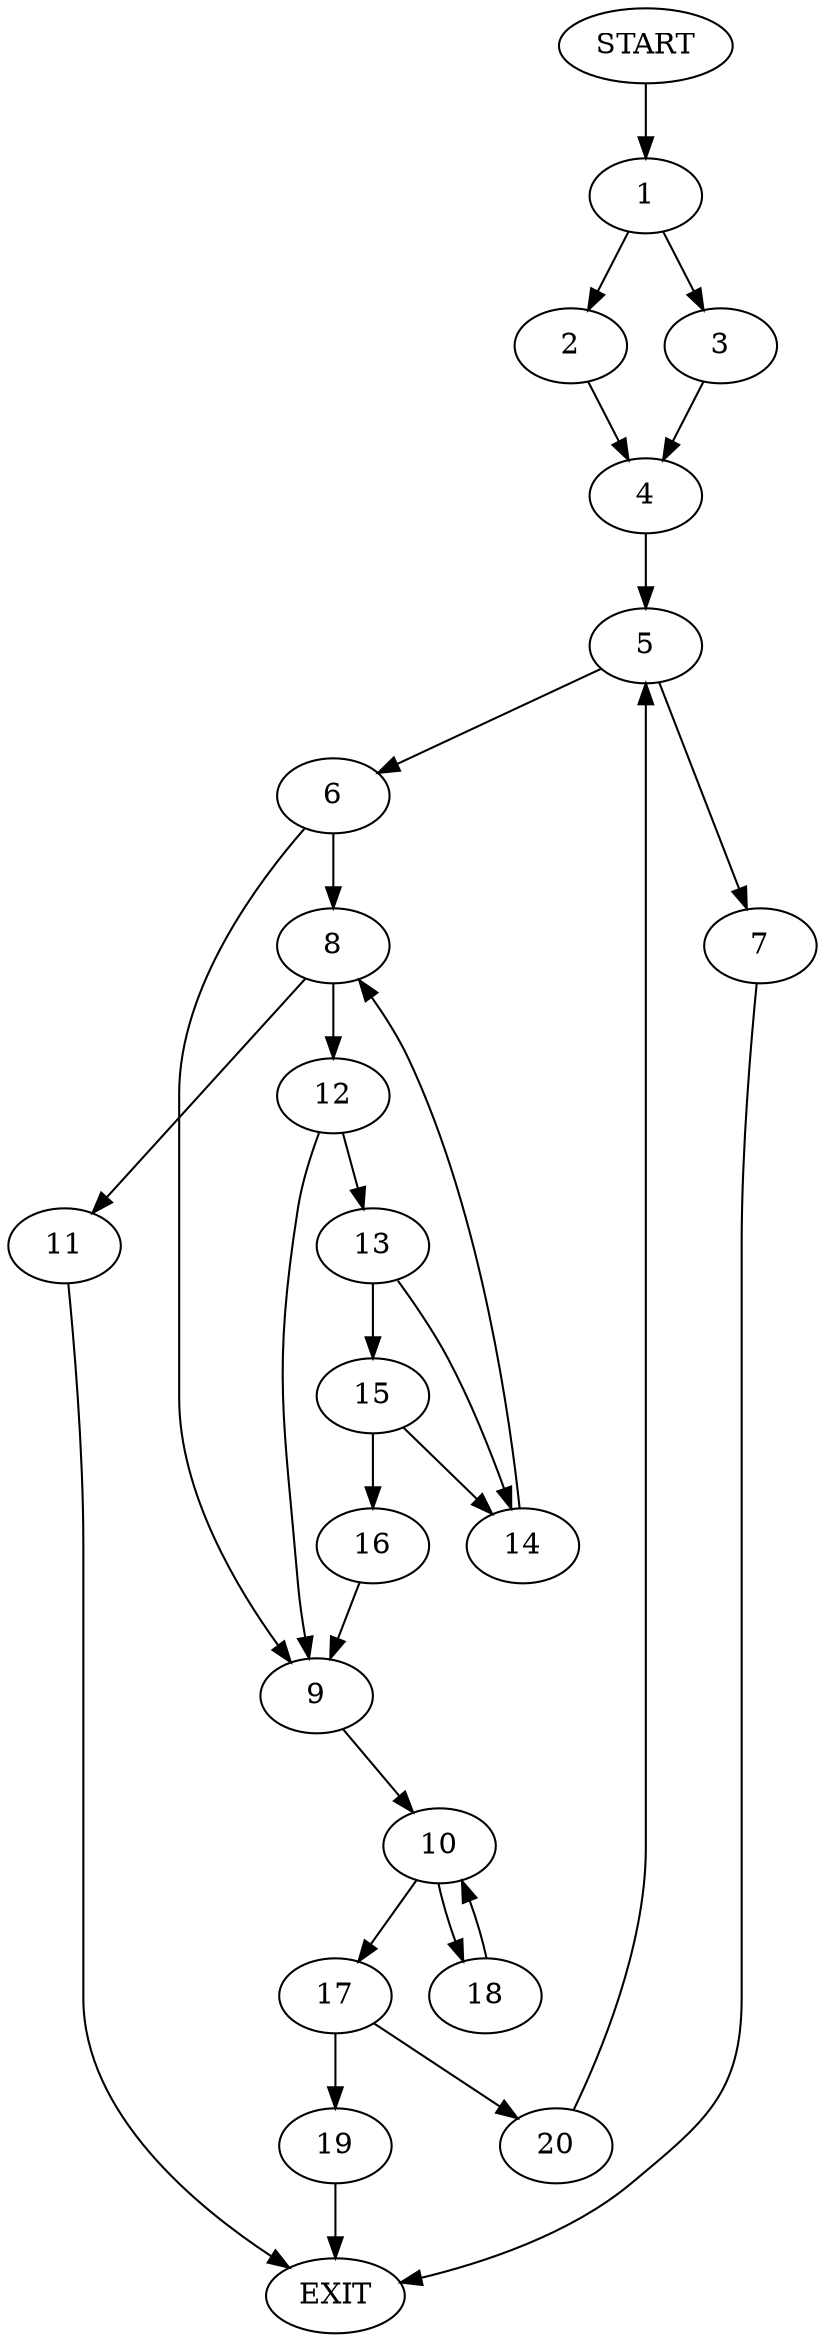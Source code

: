 digraph {
0 [label="START"]
21 [label="EXIT"]
0 -> 1
1 -> 2
1 -> 3
2 -> 4
3 -> 4
4 -> 5
5 -> 6
5 -> 7
6 -> 8
6 -> 9
7 -> 21
9 -> 10
8 -> 11
8 -> 12
11 -> 21
12 -> 13
12 -> 9
13 -> 14
13 -> 15
15 -> 16
15 -> 14
14 -> 8
16 -> 9
10 -> 17
10 -> 18
18 -> 10
17 -> 19
17 -> 20
20 -> 5
19 -> 21
}
